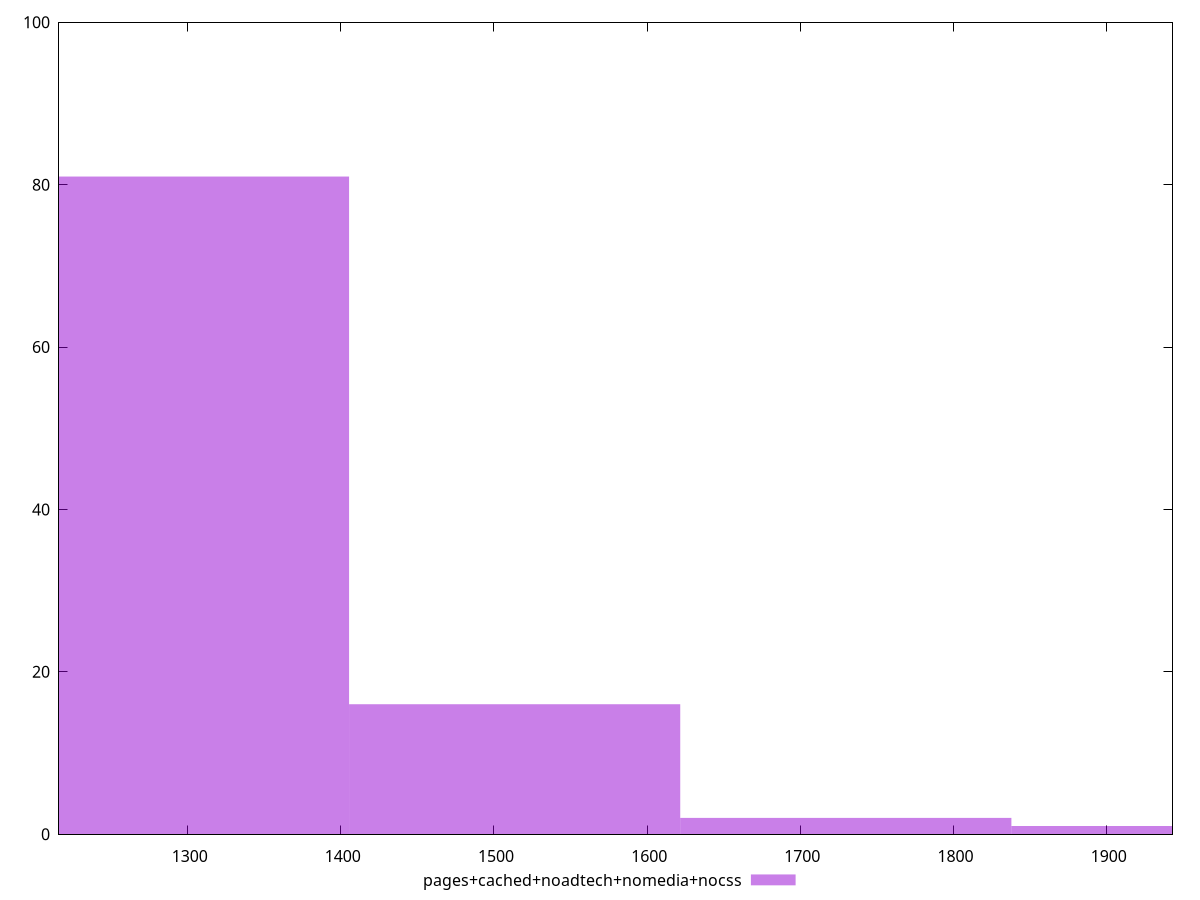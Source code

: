 reset

$pagesCachedNoadtechNomediaNocss <<EOF
1729.7114965805838 2
1297.2836224354378 81
1513.497559508011 16
1945.9254336531567 1
EOF

set key outside below
set boxwidth 216.21393707257297
set xrange [1216:1943]
set yrange [0:100]
set trange [0:100]
set style fill transparent solid 0.5 noborder
set terminal svg size 640, 490 enhanced background rgb 'white'
set output "report_00013_2021-02-09T12-04-24.940Z/uses-rel-preload/comparison/histogram/4_vs_5.svg"

plot $pagesCachedNoadtechNomediaNocss title "pages+cached+noadtech+nomedia+nocss" with boxes

reset
